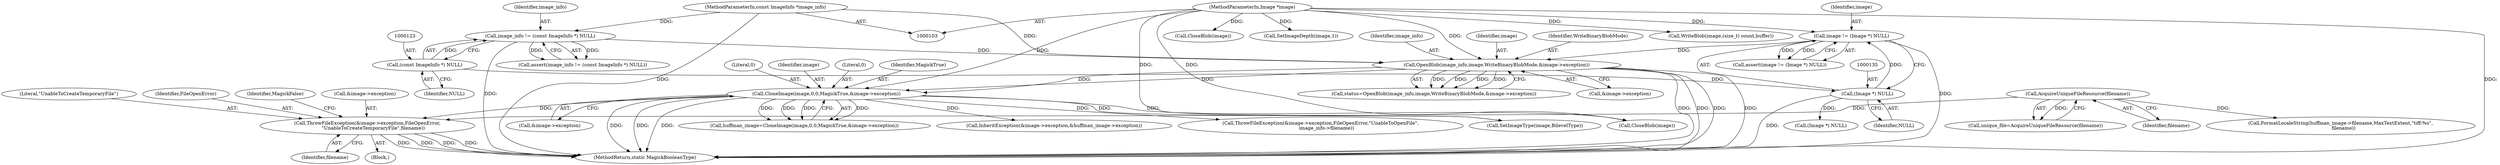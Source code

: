 digraph "0_ImageMagick_10b3823a7619ed22d42764733eb052c4159bc8c1_3@pointer" {
"1000234" [label="(Call,ThrowFileException(&image->exception,FileOpenError,\n        \"UnableToCreateTemporaryFile\",filename))"];
"1000176" [label="(Call,CloneImage(image,0,0,MagickTrue,&image->exception))"];
"1000160" [label="(Call,OpenBlob(image_info,image,WriteBinaryBlobMode,&image->exception))"];
"1000120" [label="(Call,image_info != (const ImageInfo *) NULL)"];
"1000104" [label="(MethodParameterIn,const ImageInfo *image_info)"];
"1000122" [label="(Call,(const ImageInfo *) NULL)"];
"1000132" [label="(Call,image != (Image *) NULL)"];
"1000105" [label="(MethodParameterIn,Image *image)"];
"1000134" [label="(Call,(Image *) NULL)"];
"1000210" [label="(Call,AcquireUniqueFileResource(filename))"];
"1000519" [label="(Call,CloseBlob(image))"];
"1000274" [label="(Call,SetImageDepth(image,1))"];
"1000179" [label="(Literal,0)"];
"1000243" [label="(Identifier,MagickFalse)"];
"1000235" [label="(Call,&image->exception)"];
"1000163" [label="(Identifier,WriteBinaryBlobMode)"];
"1000136" [label="(Identifier,NULL)"];
"1000120" [label="(Call,image_info != (const ImageInfo *) NULL)"];
"1000180" [label="(Identifier,MagickTrue)"];
"1000194" [label="(Call,CloseBlob(image))"];
"1000174" [label="(Call,huffman_image=CloneImage(image,0,0,MagickTrue,&image->exception))"];
"1000119" [label="(Call,assert(image_info != (const ImageInfo *) NULL))"];
"1000240" [label="(Literal,\"UnableToCreateTemporaryFile\")"];
"1000311" [label="(Call,InheritException(&image->exception,&huffman_image->exception))"];
"1000124" [label="(Identifier,NULL)"];
"1000178" [label="(Literal,0)"];
"1000133" [label="(Identifier,image)"];
"1000487" [label="(Call,WriteBlob(image,(size_t) count,buffer))"];
"1000208" [label="(Call,unique_file=AcquireUniqueFileResource(filename))"];
"1000176" [label="(Call,CloneImage(image,0,0,MagickTrue,&image->exception))"];
"1000131" [label="(Call,assert(image != (Image *) NULL))"];
"1000211" [label="(Identifier,filename)"];
"1000241" [label="(Identifier,filename)"];
"1000269" [label="(Call,SetImageType(image,BilevelType))"];
"1000246" [label="(Call,FormatLocaleString(huffman_image->filename,MaxTextExtent,\"tiff:%s\",\n    filename))"];
"1000239" [label="(Identifier,FileOpenError)"];
"1000161" [label="(Identifier,image_info)"];
"1000158" [label="(Call,status=OpenBlob(image_info,image,WriteBinaryBlobMode,&image->exception))"];
"1000210" [label="(Call,AcquireUniqueFileResource(filename))"];
"1000358" [label="(Call,ThrowFileException(&image->exception,FileOpenError,\"UnableToOpenFile\",\n        image_info->filename))"];
"1000181" [label="(Call,&image->exception)"];
"1000134" [label="(Call,(Image *) NULL)"];
"1000177" [label="(Identifier,image)"];
"1000234" [label="(Call,ThrowFileException(&image->exception,FileOpenError,\n        \"UnableToCreateTemporaryFile\",filename))"];
"1000233" [label="(Block,)"];
"1000523" [label="(MethodReturn,static MagickBooleanType)"];
"1000122" [label="(Call,(const ImageInfo *) NULL)"];
"1000164" [label="(Call,&image->exception)"];
"1000160" [label="(Call,OpenBlob(image_info,image,WriteBinaryBlobMode,&image->exception))"];
"1000162" [label="(Identifier,image)"];
"1000104" [label="(MethodParameterIn,const ImageInfo *image_info)"];
"1000132" [label="(Call,image != (Image *) NULL)"];
"1000105" [label="(MethodParameterIn,Image *image)"];
"1000121" [label="(Identifier,image_info)"];
"1000188" [label="(Call,(Image *) NULL)"];
"1000234" -> "1000233"  [label="AST: "];
"1000234" -> "1000241"  [label="CFG: "];
"1000235" -> "1000234"  [label="AST: "];
"1000239" -> "1000234"  [label="AST: "];
"1000240" -> "1000234"  [label="AST: "];
"1000241" -> "1000234"  [label="AST: "];
"1000243" -> "1000234"  [label="CFG: "];
"1000234" -> "1000523"  [label="DDG: "];
"1000234" -> "1000523"  [label="DDG: "];
"1000234" -> "1000523"  [label="DDG: "];
"1000234" -> "1000523"  [label="DDG: "];
"1000176" -> "1000234"  [label="DDG: "];
"1000210" -> "1000234"  [label="DDG: "];
"1000176" -> "1000174"  [label="AST: "];
"1000176" -> "1000181"  [label="CFG: "];
"1000177" -> "1000176"  [label="AST: "];
"1000178" -> "1000176"  [label="AST: "];
"1000179" -> "1000176"  [label="AST: "];
"1000180" -> "1000176"  [label="AST: "];
"1000181" -> "1000176"  [label="AST: "];
"1000174" -> "1000176"  [label="CFG: "];
"1000176" -> "1000523"  [label="DDG: "];
"1000176" -> "1000523"  [label="DDG: "];
"1000176" -> "1000523"  [label="DDG: "];
"1000176" -> "1000174"  [label="DDG: "];
"1000176" -> "1000174"  [label="DDG: "];
"1000176" -> "1000174"  [label="DDG: "];
"1000176" -> "1000174"  [label="DDG: "];
"1000160" -> "1000176"  [label="DDG: "];
"1000160" -> "1000176"  [label="DDG: "];
"1000105" -> "1000176"  [label="DDG: "];
"1000176" -> "1000194"  [label="DDG: "];
"1000176" -> "1000269"  [label="DDG: "];
"1000176" -> "1000311"  [label="DDG: "];
"1000176" -> "1000358"  [label="DDG: "];
"1000160" -> "1000158"  [label="AST: "];
"1000160" -> "1000164"  [label="CFG: "];
"1000161" -> "1000160"  [label="AST: "];
"1000162" -> "1000160"  [label="AST: "];
"1000163" -> "1000160"  [label="AST: "];
"1000164" -> "1000160"  [label="AST: "];
"1000158" -> "1000160"  [label="CFG: "];
"1000160" -> "1000523"  [label="DDG: "];
"1000160" -> "1000523"  [label="DDG: "];
"1000160" -> "1000523"  [label="DDG: "];
"1000160" -> "1000523"  [label="DDG: "];
"1000160" -> "1000158"  [label="DDG: "];
"1000160" -> "1000158"  [label="DDG: "];
"1000160" -> "1000158"  [label="DDG: "];
"1000160" -> "1000158"  [label="DDG: "];
"1000120" -> "1000160"  [label="DDG: "];
"1000104" -> "1000160"  [label="DDG: "];
"1000132" -> "1000160"  [label="DDG: "];
"1000105" -> "1000160"  [label="DDG: "];
"1000120" -> "1000119"  [label="AST: "];
"1000120" -> "1000122"  [label="CFG: "];
"1000121" -> "1000120"  [label="AST: "];
"1000122" -> "1000120"  [label="AST: "];
"1000119" -> "1000120"  [label="CFG: "];
"1000120" -> "1000523"  [label="DDG: "];
"1000120" -> "1000119"  [label="DDG: "];
"1000120" -> "1000119"  [label="DDG: "];
"1000104" -> "1000120"  [label="DDG: "];
"1000122" -> "1000120"  [label="DDG: "];
"1000104" -> "1000103"  [label="AST: "];
"1000104" -> "1000523"  [label="DDG: "];
"1000122" -> "1000124"  [label="CFG: "];
"1000123" -> "1000122"  [label="AST: "];
"1000124" -> "1000122"  [label="AST: "];
"1000122" -> "1000134"  [label="DDG: "];
"1000132" -> "1000131"  [label="AST: "];
"1000132" -> "1000134"  [label="CFG: "];
"1000133" -> "1000132"  [label="AST: "];
"1000134" -> "1000132"  [label="AST: "];
"1000131" -> "1000132"  [label="CFG: "];
"1000132" -> "1000523"  [label="DDG: "];
"1000132" -> "1000131"  [label="DDG: "];
"1000132" -> "1000131"  [label="DDG: "];
"1000105" -> "1000132"  [label="DDG: "];
"1000134" -> "1000132"  [label="DDG: "];
"1000105" -> "1000103"  [label="AST: "];
"1000105" -> "1000523"  [label="DDG: "];
"1000105" -> "1000194"  [label="DDG: "];
"1000105" -> "1000269"  [label="DDG: "];
"1000105" -> "1000274"  [label="DDG: "];
"1000105" -> "1000487"  [label="DDG: "];
"1000105" -> "1000519"  [label="DDG: "];
"1000134" -> "1000136"  [label="CFG: "];
"1000135" -> "1000134"  [label="AST: "];
"1000136" -> "1000134"  [label="AST: "];
"1000134" -> "1000523"  [label="DDG: "];
"1000134" -> "1000188"  [label="DDG: "];
"1000210" -> "1000208"  [label="AST: "];
"1000210" -> "1000211"  [label="CFG: "];
"1000211" -> "1000210"  [label="AST: "];
"1000208" -> "1000210"  [label="CFG: "];
"1000210" -> "1000208"  [label="DDG: "];
"1000210" -> "1000246"  [label="DDG: "];
}

